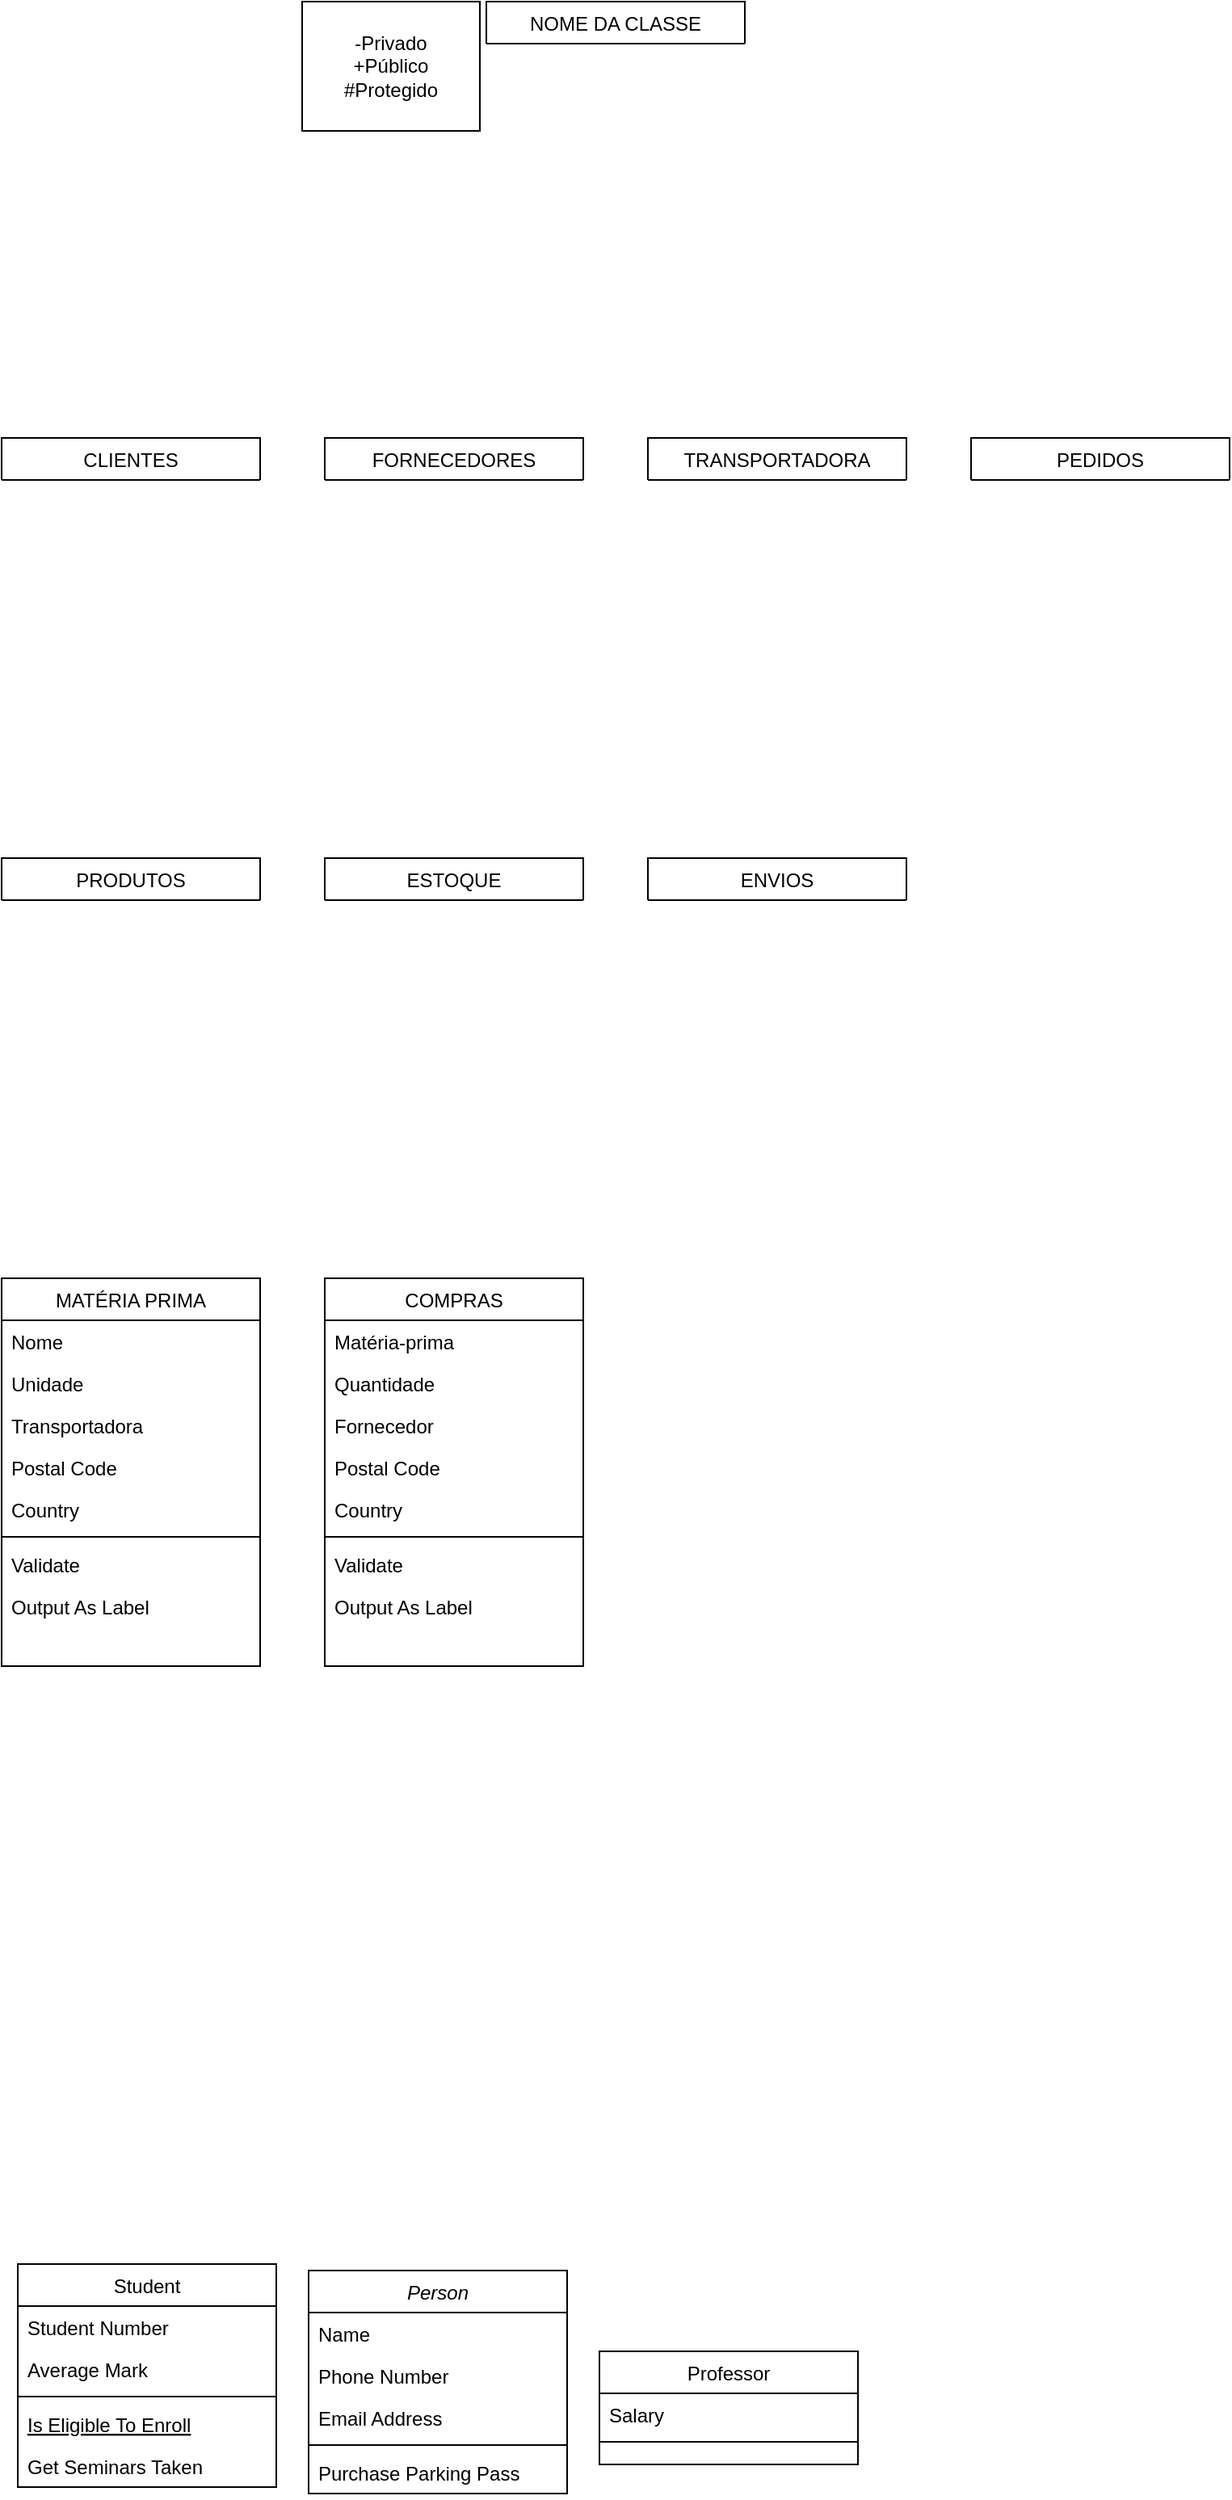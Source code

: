 <mxfile version="24.5.4" type="device">
  <diagram id="C5RBs43oDa-KdzZeNtuy" name="Page-1">
    <mxGraphModel dx="1687" dy="2089" grid="1" gridSize="10" guides="1" tooltips="1" connect="1" arrows="1" fold="1" page="1" pageScale="1" pageWidth="827" pageHeight="1169" math="0" shadow="0">
      <root>
        <mxCell id="WIyWlLk6GJQsqaUBKTNV-0" />
        <mxCell id="WIyWlLk6GJQsqaUBKTNV-1" parent="WIyWlLk6GJQsqaUBKTNV-0" />
        <mxCell id="zkfFHV4jXpPFQw0GAbJ--0" value="Person" style="swimlane;fontStyle=2;align=center;verticalAlign=top;childLayout=stackLayout;horizontal=1;startSize=26;horizontalStack=0;resizeParent=1;resizeLast=0;collapsible=1;marginBottom=0;rounded=0;shadow=0;strokeWidth=1;" parent="WIyWlLk6GJQsqaUBKTNV-1" vertex="1">
          <mxGeometry x="224" y="274" width="160" height="138" as="geometry">
            <mxRectangle x="230" y="140" width="160" height="26" as="alternateBounds" />
          </mxGeometry>
        </mxCell>
        <mxCell id="zkfFHV4jXpPFQw0GAbJ--1" value="Name" style="text;align=left;verticalAlign=top;spacingLeft=4;spacingRight=4;overflow=hidden;rotatable=0;points=[[0,0.5],[1,0.5]];portConstraint=eastwest;" parent="zkfFHV4jXpPFQw0GAbJ--0" vertex="1">
          <mxGeometry y="26" width="160" height="26" as="geometry" />
        </mxCell>
        <mxCell id="zkfFHV4jXpPFQw0GAbJ--2" value="Phone Number" style="text;align=left;verticalAlign=top;spacingLeft=4;spacingRight=4;overflow=hidden;rotatable=0;points=[[0,0.5],[1,0.5]];portConstraint=eastwest;rounded=0;shadow=0;html=0;" parent="zkfFHV4jXpPFQw0GAbJ--0" vertex="1">
          <mxGeometry y="52" width="160" height="26" as="geometry" />
        </mxCell>
        <mxCell id="zkfFHV4jXpPFQw0GAbJ--3" value="Email Address" style="text;align=left;verticalAlign=top;spacingLeft=4;spacingRight=4;overflow=hidden;rotatable=0;points=[[0,0.5],[1,0.5]];portConstraint=eastwest;rounded=0;shadow=0;html=0;" parent="zkfFHV4jXpPFQw0GAbJ--0" vertex="1">
          <mxGeometry y="78" width="160" height="26" as="geometry" />
        </mxCell>
        <mxCell id="zkfFHV4jXpPFQw0GAbJ--4" value="" style="line;html=1;strokeWidth=1;align=left;verticalAlign=middle;spacingTop=-1;spacingLeft=3;spacingRight=3;rotatable=0;labelPosition=right;points=[];portConstraint=eastwest;" parent="zkfFHV4jXpPFQw0GAbJ--0" vertex="1">
          <mxGeometry y="104" width="160" height="8" as="geometry" />
        </mxCell>
        <mxCell id="zkfFHV4jXpPFQw0GAbJ--5" value="Purchase Parking Pass" style="text;align=left;verticalAlign=top;spacingLeft=4;spacingRight=4;overflow=hidden;rotatable=0;points=[[0,0.5],[1,0.5]];portConstraint=eastwest;" parent="zkfFHV4jXpPFQw0GAbJ--0" vertex="1">
          <mxGeometry y="112" width="160" height="26" as="geometry" />
        </mxCell>
        <mxCell id="zkfFHV4jXpPFQw0GAbJ--6" value="Student" style="swimlane;fontStyle=0;align=center;verticalAlign=top;childLayout=stackLayout;horizontal=1;startSize=26;horizontalStack=0;resizeParent=1;resizeLast=0;collapsible=1;marginBottom=0;rounded=0;shadow=0;strokeWidth=1;" parent="WIyWlLk6GJQsqaUBKTNV-1" vertex="1">
          <mxGeometry x="44" y="270" width="160" height="138" as="geometry">
            <mxRectangle x="130" y="380" width="160" height="26" as="alternateBounds" />
          </mxGeometry>
        </mxCell>
        <mxCell id="zkfFHV4jXpPFQw0GAbJ--7" value="Student Number" style="text;align=left;verticalAlign=top;spacingLeft=4;spacingRight=4;overflow=hidden;rotatable=0;points=[[0,0.5],[1,0.5]];portConstraint=eastwest;" parent="zkfFHV4jXpPFQw0GAbJ--6" vertex="1">
          <mxGeometry y="26" width="160" height="26" as="geometry" />
        </mxCell>
        <mxCell id="zkfFHV4jXpPFQw0GAbJ--8" value="Average Mark" style="text;align=left;verticalAlign=top;spacingLeft=4;spacingRight=4;overflow=hidden;rotatable=0;points=[[0,0.5],[1,0.5]];portConstraint=eastwest;rounded=0;shadow=0;html=0;" parent="zkfFHV4jXpPFQw0GAbJ--6" vertex="1">
          <mxGeometry y="52" width="160" height="26" as="geometry" />
        </mxCell>
        <mxCell id="zkfFHV4jXpPFQw0GAbJ--9" value="" style="line;html=1;strokeWidth=1;align=left;verticalAlign=middle;spacingTop=-1;spacingLeft=3;spacingRight=3;rotatable=0;labelPosition=right;points=[];portConstraint=eastwest;" parent="zkfFHV4jXpPFQw0GAbJ--6" vertex="1">
          <mxGeometry y="78" width="160" height="8" as="geometry" />
        </mxCell>
        <mxCell id="zkfFHV4jXpPFQw0GAbJ--10" value="Is Eligible To Enroll" style="text;align=left;verticalAlign=top;spacingLeft=4;spacingRight=4;overflow=hidden;rotatable=0;points=[[0,0.5],[1,0.5]];portConstraint=eastwest;fontStyle=4" parent="zkfFHV4jXpPFQw0GAbJ--6" vertex="1">
          <mxGeometry y="86" width="160" height="26" as="geometry" />
        </mxCell>
        <mxCell id="zkfFHV4jXpPFQw0GAbJ--11" value="Get Seminars Taken" style="text;align=left;verticalAlign=top;spacingLeft=4;spacingRight=4;overflow=hidden;rotatable=0;points=[[0,0.5],[1,0.5]];portConstraint=eastwest;" parent="zkfFHV4jXpPFQw0GAbJ--6" vertex="1">
          <mxGeometry y="112" width="160" height="26" as="geometry" />
        </mxCell>
        <mxCell id="zkfFHV4jXpPFQw0GAbJ--13" value="Professor" style="swimlane;fontStyle=0;align=center;verticalAlign=top;childLayout=stackLayout;horizontal=1;startSize=26;horizontalStack=0;resizeParent=1;resizeLast=0;collapsible=1;marginBottom=0;rounded=0;shadow=0;strokeWidth=1;" parent="WIyWlLk6GJQsqaUBKTNV-1" vertex="1">
          <mxGeometry x="404" y="324" width="160" height="70" as="geometry">
            <mxRectangle x="340" y="380" width="170" height="26" as="alternateBounds" />
          </mxGeometry>
        </mxCell>
        <mxCell id="zkfFHV4jXpPFQw0GAbJ--14" value="Salary" style="text;align=left;verticalAlign=top;spacingLeft=4;spacingRight=4;overflow=hidden;rotatable=0;points=[[0,0.5],[1,0.5]];portConstraint=eastwest;" parent="zkfFHV4jXpPFQw0GAbJ--13" vertex="1">
          <mxGeometry y="26" width="160" height="26" as="geometry" />
        </mxCell>
        <mxCell id="zkfFHV4jXpPFQw0GAbJ--15" value="" style="line;html=1;strokeWidth=1;align=left;verticalAlign=middle;spacingTop=-1;spacingLeft=3;spacingRight=3;rotatable=0;labelPosition=right;points=[];portConstraint=eastwest;" parent="zkfFHV4jXpPFQw0GAbJ--13" vertex="1">
          <mxGeometry y="52" width="160" height="8" as="geometry" />
        </mxCell>
        <mxCell id="zkfFHV4jXpPFQw0GAbJ--17" value="CLIENTES" style="swimlane;fontStyle=0;align=center;verticalAlign=top;childLayout=stackLayout;horizontal=1;startSize=26;horizontalStack=0;resizeParent=1;resizeLast=0;collapsible=1;marginBottom=0;rounded=0;shadow=0;strokeWidth=1;" parent="WIyWlLk6GJQsqaUBKTNV-1" vertex="1" collapsed="1">
          <mxGeometry x="34" y="-860" width="160" height="26" as="geometry">
            <mxRectangle x="34" y="-860" width="160" height="240" as="alternateBounds" />
          </mxGeometry>
        </mxCell>
        <mxCell id="zkfFHV4jXpPFQw0GAbJ--18" value="+Nome" style="text;align=left;verticalAlign=top;spacingLeft=4;spacingRight=4;overflow=hidden;rotatable=0;points=[[0,0.5],[1,0.5]];portConstraint=eastwest;" parent="zkfFHV4jXpPFQw0GAbJ--17" vertex="1">
          <mxGeometry y="26" width="160" height="26" as="geometry" />
        </mxCell>
        <mxCell id="zkfFHV4jXpPFQw0GAbJ--19" value="-Telefone" style="text;align=left;verticalAlign=top;spacingLeft=4;spacingRight=4;overflow=hidden;rotatable=0;points=[[0,0.5],[1,0.5]];portConstraint=eastwest;rounded=0;shadow=0;html=0;" parent="zkfFHV4jXpPFQw0GAbJ--17" vertex="1">
          <mxGeometry y="52" width="160" height="26" as="geometry" />
        </mxCell>
        <mxCell id="zkfFHV4jXpPFQw0GAbJ--21" value="-Email" style="text;align=left;verticalAlign=top;spacingLeft=4;spacingRight=4;overflow=hidden;rotatable=0;points=[[0,0.5],[1,0.5]];portConstraint=eastwest;rounded=0;shadow=0;html=0;" parent="zkfFHV4jXpPFQw0GAbJ--17" vertex="1">
          <mxGeometry y="78" width="160" height="26" as="geometry" />
        </mxCell>
        <mxCell id="zkfFHV4jXpPFQw0GAbJ--22" value="Country" style="text;align=left;verticalAlign=top;spacingLeft=4;spacingRight=4;overflow=hidden;rotatable=0;points=[[0,0.5],[1,0.5]];portConstraint=eastwest;rounded=0;shadow=0;html=0;" parent="zkfFHV4jXpPFQw0GAbJ--17" vertex="1">
          <mxGeometry y="104" width="160" height="26" as="geometry" />
        </mxCell>
        <mxCell id="zkfFHV4jXpPFQw0GAbJ--23" value="" style="line;html=1;strokeWidth=1;align=left;verticalAlign=middle;spacingTop=-1;spacingLeft=3;spacingRight=3;rotatable=0;labelPosition=right;points=[];portConstraint=eastwest;" parent="zkfFHV4jXpPFQw0GAbJ--17" vertex="1">
          <mxGeometry y="130" width="160" height="8" as="geometry" />
        </mxCell>
        <mxCell id="zkfFHV4jXpPFQw0GAbJ--24" value="Validate" style="text;align=left;verticalAlign=top;spacingLeft=4;spacingRight=4;overflow=hidden;rotatable=0;points=[[0,0.5],[1,0.5]];portConstraint=eastwest;" parent="zkfFHV4jXpPFQw0GAbJ--17" vertex="1">
          <mxGeometry y="138" width="160" height="26" as="geometry" />
        </mxCell>
        <mxCell id="zkfFHV4jXpPFQw0GAbJ--25" value="Output As Label" style="text;align=left;verticalAlign=top;spacingLeft=4;spacingRight=4;overflow=hidden;rotatable=0;points=[[0,0.5],[1,0.5]];portConstraint=eastwest;" parent="zkfFHV4jXpPFQw0GAbJ--17" vertex="1">
          <mxGeometry y="164" width="160" height="26" as="geometry" />
        </mxCell>
        <mxCell id="bzeuxswG68OO9ZRUgIfh-0" value="FORNECEDORES" style="swimlane;fontStyle=0;align=center;verticalAlign=top;childLayout=stackLayout;horizontal=1;startSize=26;horizontalStack=0;resizeParent=1;resizeLast=0;collapsible=1;marginBottom=0;rounded=0;shadow=0;strokeWidth=1;" vertex="1" collapsed="1" parent="WIyWlLk6GJQsqaUBKTNV-1">
          <mxGeometry x="234" y="-860" width="160" height="26" as="geometry">
            <mxRectangle x="234" y="-860" width="160" height="240" as="alternateBounds" />
          </mxGeometry>
        </mxCell>
        <mxCell id="bzeuxswG68OO9ZRUgIfh-1" value="+Nome" style="text;align=left;verticalAlign=top;spacingLeft=4;spacingRight=4;overflow=hidden;rotatable=0;points=[[0,0.5],[1,0.5]];portConstraint=eastwest;" vertex="1" parent="bzeuxswG68OO9ZRUgIfh-0">
          <mxGeometry y="26" width="160" height="26" as="geometry" />
        </mxCell>
        <mxCell id="bzeuxswG68OO9ZRUgIfh-2" value="-Telefone" style="text;align=left;verticalAlign=top;spacingLeft=4;spacingRight=4;overflow=hidden;rotatable=0;points=[[0,0.5],[1,0.5]];portConstraint=eastwest;rounded=0;shadow=0;html=0;" vertex="1" parent="bzeuxswG68OO9ZRUgIfh-0">
          <mxGeometry y="52" width="160" height="26" as="geometry" />
        </mxCell>
        <mxCell id="bzeuxswG68OO9ZRUgIfh-3" value="+Email" style="text;align=left;verticalAlign=top;spacingLeft=4;spacingRight=4;overflow=hidden;rotatable=0;points=[[0,0.5],[1,0.5]];portConstraint=eastwest;rounded=0;shadow=0;html=0;" vertex="1" parent="bzeuxswG68OO9ZRUgIfh-0">
          <mxGeometry y="78" width="160" height="26" as="geometry" />
        </mxCell>
        <mxCell id="bzeuxswG68OO9ZRUgIfh-4" value="Postal Code" style="text;align=left;verticalAlign=top;spacingLeft=4;spacingRight=4;overflow=hidden;rotatable=0;points=[[0,0.5],[1,0.5]];portConstraint=eastwest;rounded=0;shadow=0;html=0;" vertex="1" parent="bzeuxswG68OO9ZRUgIfh-0">
          <mxGeometry y="104" width="160" height="26" as="geometry" />
        </mxCell>
        <mxCell id="bzeuxswG68OO9ZRUgIfh-5" value="Country" style="text;align=left;verticalAlign=top;spacingLeft=4;spacingRight=4;overflow=hidden;rotatable=0;points=[[0,0.5],[1,0.5]];portConstraint=eastwest;rounded=0;shadow=0;html=0;" vertex="1" parent="bzeuxswG68OO9ZRUgIfh-0">
          <mxGeometry y="130" width="160" height="26" as="geometry" />
        </mxCell>
        <mxCell id="bzeuxswG68OO9ZRUgIfh-6" value="" style="line;html=1;strokeWidth=1;align=left;verticalAlign=middle;spacingTop=-1;spacingLeft=3;spacingRight=3;rotatable=0;labelPosition=right;points=[];portConstraint=eastwest;" vertex="1" parent="bzeuxswG68OO9ZRUgIfh-0">
          <mxGeometry y="156" width="160" height="8" as="geometry" />
        </mxCell>
        <mxCell id="bzeuxswG68OO9ZRUgIfh-7" value="Validate" style="text;align=left;verticalAlign=top;spacingLeft=4;spacingRight=4;overflow=hidden;rotatable=0;points=[[0,0.5],[1,0.5]];portConstraint=eastwest;" vertex="1" parent="bzeuxswG68OO9ZRUgIfh-0">
          <mxGeometry y="164" width="160" height="26" as="geometry" />
        </mxCell>
        <mxCell id="bzeuxswG68OO9ZRUgIfh-8" value="Output As Label" style="text;align=left;verticalAlign=top;spacingLeft=4;spacingRight=4;overflow=hidden;rotatable=0;points=[[0,0.5],[1,0.5]];portConstraint=eastwest;" vertex="1" parent="bzeuxswG68OO9ZRUgIfh-0">
          <mxGeometry y="190" width="160" height="26" as="geometry" />
        </mxCell>
        <mxCell id="bzeuxswG68OO9ZRUgIfh-9" value="TRANSPORTADORA" style="swimlane;fontStyle=0;align=center;verticalAlign=top;childLayout=stackLayout;horizontal=1;startSize=26;horizontalStack=0;resizeParent=1;resizeLast=0;collapsible=1;marginBottom=0;rounded=0;shadow=0;strokeWidth=1;" vertex="1" collapsed="1" parent="WIyWlLk6GJQsqaUBKTNV-1">
          <mxGeometry x="434" y="-860" width="160" height="26" as="geometry">
            <mxRectangle x="434" y="-860" width="160" height="240" as="alternateBounds" />
          </mxGeometry>
        </mxCell>
        <mxCell id="bzeuxswG68OO9ZRUgIfh-10" value="+Nome" style="text;align=left;verticalAlign=top;spacingLeft=4;spacingRight=4;overflow=hidden;rotatable=0;points=[[0,0.5],[1,0.5]];portConstraint=eastwest;" vertex="1" parent="bzeuxswG68OO9ZRUgIfh-9">
          <mxGeometry y="26" width="160" height="26" as="geometry" />
        </mxCell>
        <mxCell id="bzeuxswG68OO9ZRUgIfh-11" value="Telefone" style="text;align=left;verticalAlign=top;spacingLeft=4;spacingRight=4;overflow=hidden;rotatable=0;points=[[0,0.5],[1,0.5]];portConstraint=eastwest;rounded=0;shadow=0;html=0;" vertex="1" parent="bzeuxswG68OO9ZRUgIfh-9">
          <mxGeometry y="52" width="160" height="26" as="geometry" />
        </mxCell>
        <mxCell id="bzeuxswG68OO9ZRUgIfh-12" value="State" style="text;align=left;verticalAlign=top;spacingLeft=4;spacingRight=4;overflow=hidden;rotatable=0;points=[[0,0.5],[1,0.5]];portConstraint=eastwest;rounded=0;shadow=0;html=0;" vertex="1" parent="bzeuxswG68OO9ZRUgIfh-9">
          <mxGeometry y="78" width="160" height="26" as="geometry" />
        </mxCell>
        <mxCell id="bzeuxswG68OO9ZRUgIfh-13" value="Postal Code" style="text;align=left;verticalAlign=top;spacingLeft=4;spacingRight=4;overflow=hidden;rotatable=0;points=[[0,0.5],[1,0.5]];portConstraint=eastwest;rounded=0;shadow=0;html=0;" vertex="1" parent="bzeuxswG68OO9ZRUgIfh-9">
          <mxGeometry y="104" width="160" height="26" as="geometry" />
        </mxCell>
        <mxCell id="bzeuxswG68OO9ZRUgIfh-14" value="Country" style="text;align=left;verticalAlign=top;spacingLeft=4;spacingRight=4;overflow=hidden;rotatable=0;points=[[0,0.5],[1,0.5]];portConstraint=eastwest;rounded=0;shadow=0;html=0;" vertex="1" parent="bzeuxswG68OO9ZRUgIfh-9">
          <mxGeometry y="130" width="160" height="26" as="geometry" />
        </mxCell>
        <mxCell id="bzeuxswG68OO9ZRUgIfh-15" value="" style="line;html=1;strokeWidth=1;align=left;verticalAlign=middle;spacingTop=-1;spacingLeft=3;spacingRight=3;rotatable=0;labelPosition=right;points=[];portConstraint=eastwest;" vertex="1" parent="bzeuxswG68OO9ZRUgIfh-9">
          <mxGeometry y="156" width="160" height="8" as="geometry" />
        </mxCell>
        <mxCell id="bzeuxswG68OO9ZRUgIfh-16" value="Validate" style="text;align=left;verticalAlign=top;spacingLeft=4;spacingRight=4;overflow=hidden;rotatable=0;points=[[0,0.5],[1,0.5]];portConstraint=eastwest;" vertex="1" parent="bzeuxswG68OO9ZRUgIfh-9">
          <mxGeometry y="164" width="160" height="26" as="geometry" />
        </mxCell>
        <mxCell id="bzeuxswG68OO9ZRUgIfh-17" value="Output As Label" style="text;align=left;verticalAlign=top;spacingLeft=4;spacingRight=4;overflow=hidden;rotatable=0;points=[[0,0.5],[1,0.5]];portConstraint=eastwest;" vertex="1" parent="bzeuxswG68OO9ZRUgIfh-9">
          <mxGeometry y="190" width="160" height="26" as="geometry" />
        </mxCell>
        <mxCell id="bzeuxswG68OO9ZRUgIfh-18" value="PEDIDOS" style="swimlane;fontStyle=0;align=center;verticalAlign=top;childLayout=stackLayout;horizontal=1;startSize=26;horizontalStack=0;resizeParent=1;resizeLast=0;collapsible=1;marginBottom=0;rounded=0;shadow=0;strokeWidth=1;" vertex="1" collapsed="1" parent="WIyWlLk6GJQsqaUBKTNV-1">
          <mxGeometry x="634" y="-860" width="160" height="26" as="geometry">
            <mxRectangle x="634" y="-860" width="160" height="300" as="alternateBounds" />
          </mxGeometry>
        </mxCell>
        <mxCell id="bzeuxswG68OO9ZRUgIfh-19" value="Código do cliente" style="text;align=left;verticalAlign=top;spacingLeft=4;spacingRight=4;overflow=hidden;rotatable=0;points=[[0,0.5],[1,0.5]];portConstraint=eastwest;" vertex="1" parent="bzeuxswG68OO9ZRUgIfh-18">
          <mxGeometry y="26" width="160" height="26" as="geometry" />
        </mxCell>
        <mxCell id="bzeuxswG68OO9ZRUgIfh-20" value="Quantidade" style="text;align=left;verticalAlign=top;spacingLeft=4;spacingRight=4;overflow=hidden;rotatable=0;points=[[0,0.5],[1,0.5]];portConstraint=eastwest;rounded=0;shadow=0;html=0;" vertex="1" parent="bzeuxswG68OO9ZRUgIfh-18">
          <mxGeometry y="52" width="160" height="26" as="geometry" />
        </mxCell>
        <mxCell id="bzeuxswG68OO9ZRUgIfh-21" value="Frete" style="text;align=left;verticalAlign=top;spacingLeft=4;spacingRight=4;overflow=hidden;rotatable=0;points=[[0,0.5],[1,0.5]];portConstraint=eastwest;rounded=0;shadow=0;html=0;" vertex="1" parent="bzeuxswG68OO9ZRUgIfh-18">
          <mxGeometry y="78" width="160" height="26" as="geometry" />
        </mxCell>
        <mxCell id="bzeuxswG68OO9ZRUgIfh-22" value="Desconto" style="text;align=left;verticalAlign=top;spacingLeft=4;spacingRight=4;overflow=hidden;rotatable=0;points=[[0,0.5],[1,0.5]];portConstraint=eastwest;rounded=0;shadow=0;html=0;" vertex="1" parent="bzeuxswG68OO9ZRUgIfh-18">
          <mxGeometry y="104" width="160" height="26" as="geometry" />
        </mxCell>
        <mxCell id="bzeuxswG68OO9ZRUgIfh-23" value="Total" style="text;align=left;verticalAlign=top;spacingLeft=4;spacingRight=4;overflow=hidden;rotatable=0;points=[[0,0.5],[1,0.5]];portConstraint=eastwest;rounded=0;shadow=0;html=0;" vertex="1" parent="bzeuxswG68OO9ZRUgIfh-18">
          <mxGeometry y="130" width="160" height="26" as="geometry" />
        </mxCell>
        <mxCell id="bzeuxswG68OO9ZRUgIfh-81" value="Prazo" style="text;align=left;verticalAlign=top;spacingLeft=4;spacingRight=4;overflow=hidden;rotatable=0;points=[[0,0.5],[1,0.5]];portConstraint=eastwest;rounded=0;shadow=0;html=0;" vertex="1" parent="bzeuxswG68OO9ZRUgIfh-18">
          <mxGeometry y="156" width="160" height="26" as="geometry" />
        </mxCell>
        <mxCell id="bzeuxswG68OO9ZRUgIfh-24" value="" style="line;html=1;strokeWidth=1;align=left;verticalAlign=middle;spacingTop=-1;spacingLeft=3;spacingRight=3;rotatable=0;labelPosition=right;points=[];portConstraint=eastwest;" vertex="1" parent="bzeuxswG68OO9ZRUgIfh-18">
          <mxGeometry y="182" width="160" height="8" as="geometry" />
        </mxCell>
        <mxCell id="bzeuxswG68OO9ZRUgIfh-25" value="Validate" style="text;align=left;verticalAlign=top;spacingLeft=4;spacingRight=4;overflow=hidden;rotatable=0;points=[[0,0.5],[1,0.5]];portConstraint=eastwest;" vertex="1" parent="bzeuxswG68OO9ZRUgIfh-18">
          <mxGeometry y="190" width="160" height="26" as="geometry" />
        </mxCell>
        <mxCell id="bzeuxswG68OO9ZRUgIfh-26" value="Output As Label" style="text;align=left;verticalAlign=top;spacingLeft=4;spacingRight=4;overflow=hidden;rotatable=0;points=[[0,0.5],[1,0.5]];portConstraint=eastwest;" vertex="1" parent="bzeuxswG68OO9ZRUgIfh-18">
          <mxGeometry y="216" width="160" height="26" as="geometry" />
        </mxCell>
        <mxCell id="bzeuxswG68OO9ZRUgIfh-27" value="PRODUTOS" style="swimlane;fontStyle=0;align=center;verticalAlign=top;childLayout=stackLayout;horizontal=1;startSize=26;horizontalStack=0;resizeParent=1;resizeLast=0;collapsible=1;marginBottom=0;rounded=0;shadow=0;strokeWidth=1;" vertex="1" collapsed="1" parent="WIyWlLk6GJQsqaUBKTNV-1">
          <mxGeometry x="34" y="-600" width="160" height="26" as="geometry">
            <mxRectangle x="34" y="-600" width="160" height="240" as="alternateBounds" />
          </mxGeometry>
        </mxCell>
        <mxCell id="bzeuxswG68OO9ZRUgIfh-28" value="Nome" style="text;align=left;verticalAlign=top;spacingLeft=4;spacingRight=4;overflow=hidden;rotatable=0;points=[[0,0.5],[1,0.5]];portConstraint=eastwest;" vertex="1" parent="bzeuxswG68OO9ZRUgIfh-27">
          <mxGeometry y="26" width="160" height="26" as="geometry" />
        </mxCell>
        <mxCell id="bzeuxswG68OO9ZRUgIfh-29" value="Custo" style="text;align=left;verticalAlign=top;spacingLeft=4;spacingRight=4;overflow=hidden;rotatable=0;points=[[0,0.5],[1,0.5]];portConstraint=eastwest;rounded=0;shadow=0;html=0;" vertex="1" parent="bzeuxswG68OO9ZRUgIfh-27">
          <mxGeometry y="52" width="160" height="26" as="geometry" />
        </mxCell>
        <mxCell id="bzeuxswG68OO9ZRUgIfh-30" value="Valor" style="text;align=left;verticalAlign=top;spacingLeft=4;spacingRight=4;overflow=hidden;rotatable=0;points=[[0,0.5],[1,0.5]];portConstraint=eastwest;rounded=0;shadow=0;html=0;" vertex="1" parent="bzeuxswG68OO9ZRUgIfh-27">
          <mxGeometry y="78" width="160" height="26" as="geometry" />
        </mxCell>
        <mxCell id="bzeuxswG68OO9ZRUgIfh-31" value="Tempo de prudução" style="text;align=left;verticalAlign=top;spacingLeft=4;spacingRight=4;overflow=hidden;rotatable=0;points=[[0,0.5],[1,0.5]];portConstraint=eastwest;rounded=0;shadow=0;html=0;" vertex="1" parent="bzeuxswG68OO9ZRUgIfh-27">
          <mxGeometry y="104" width="160" height="26" as="geometry" />
        </mxCell>
        <mxCell id="bzeuxswG68OO9ZRUgIfh-32" value="Country" style="text;align=left;verticalAlign=top;spacingLeft=4;spacingRight=4;overflow=hidden;rotatable=0;points=[[0,0.5],[1,0.5]];portConstraint=eastwest;rounded=0;shadow=0;html=0;" vertex="1" parent="bzeuxswG68OO9ZRUgIfh-27">
          <mxGeometry y="130" width="160" height="26" as="geometry" />
        </mxCell>
        <mxCell id="bzeuxswG68OO9ZRUgIfh-33" value="" style="line;html=1;strokeWidth=1;align=left;verticalAlign=middle;spacingTop=-1;spacingLeft=3;spacingRight=3;rotatable=0;labelPosition=right;points=[];portConstraint=eastwest;" vertex="1" parent="bzeuxswG68OO9ZRUgIfh-27">
          <mxGeometry y="156" width="160" height="8" as="geometry" />
        </mxCell>
        <mxCell id="bzeuxswG68OO9ZRUgIfh-34" value="Validate" style="text;align=left;verticalAlign=top;spacingLeft=4;spacingRight=4;overflow=hidden;rotatable=0;points=[[0,0.5],[1,0.5]];portConstraint=eastwest;" vertex="1" parent="bzeuxswG68OO9ZRUgIfh-27">
          <mxGeometry y="164" width="160" height="26" as="geometry" />
        </mxCell>
        <mxCell id="bzeuxswG68OO9ZRUgIfh-35" value="Output As Label" style="text;align=left;verticalAlign=top;spacingLeft=4;spacingRight=4;overflow=hidden;rotatable=0;points=[[0,0.5],[1,0.5]];portConstraint=eastwest;" vertex="1" parent="bzeuxswG68OO9ZRUgIfh-27">
          <mxGeometry y="190" width="160" height="26" as="geometry" />
        </mxCell>
        <mxCell id="bzeuxswG68OO9ZRUgIfh-36" value="NOME DA CLASSE" style="swimlane;fontStyle=0;align=center;verticalAlign=top;childLayout=stackLayout;horizontal=1;startSize=26;horizontalStack=0;resizeParent=1;resizeLast=0;collapsible=1;marginBottom=0;rounded=0;shadow=0;strokeWidth=1;" vertex="1" collapsed="1" parent="WIyWlLk6GJQsqaUBKTNV-1">
          <mxGeometry x="334" y="-1130" width="160" height="26" as="geometry">
            <mxRectangle x="334" y="-1130" width="160" height="240" as="alternateBounds" />
          </mxGeometry>
        </mxCell>
        <mxCell id="bzeuxswG68OO9ZRUgIfh-37" value="Atributos:" style="text;align=left;verticalAlign=top;spacingLeft=4;spacingRight=4;overflow=hidden;rotatable=0;points=[[0,0.5],[1,0.5]];portConstraint=eastwest;" vertex="1" parent="bzeuxswG68OO9ZRUgIfh-36">
          <mxGeometry y="26" width="160" height="74" as="geometry" />
        </mxCell>
        <mxCell id="bzeuxswG68OO9ZRUgIfh-42" value="" style="line;html=1;strokeWidth=1;align=left;verticalAlign=middle;spacingTop=-1;spacingLeft=3;spacingRight=3;rotatable=0;labelPosition=right;points=[];portConstraint=eastwest;" vertex="1" parent="bzeuxswG68OO9ZRUgIfh-36">
          <mxGeometry y="100" width="160" height="8" as="geometry" />
        </mxCell>
        <mxCell id="bzeuxswG68OO9ZRUgIfh-43" value="Métodos:" style="text;align=left;verticalAlign=top;spacingLeft=4;spacingRight=4;overflow=hidden;rotatable=0;points=[[0,0.5],[1,0.5]];portConstraint=eastwest;" vertex="1" parent="bzeuxswG68OO9ZRUgIfh-36">
          <mxGeometry y="108" width="160" height="26" as="geometry" />
        </mxCell>
        <mxCell id="bzeuxswG68OO9ZRUgIfh-45" value="ESTOQUE" style="swimlane;fontStyle=0;align=center;verticalAlign=top;childLayout=stackLayout;horizontal=1;startSize=26;horizontalStack=0;resizeParent=1;resizeLast=0;collapsible=1;marginBottom=0;rounded=0;shadow=0;strokeWidth=1;" vertex="1" collapsed="1" parent="WIyWlLk6GJQsqaUBKTNV-1">
          <mxGeometry x="234" y="-600" width="160" height="26" as="geometry">
            <mxRectangle x="234" y="-600" width="160" height="240" as="alternateBounds" />
          </mxGeometry>
        </mxCell>
        <mxCell id="bzeuxswG68OO9ZRUgIfh-46" value="Produto" style="text;align=left;verticalAlign=top;spacingLeft=4;spacingRight=4;overflow=hidden;rotatable=0;points=[[0,0.5],[1,0.5]];portConstraint=eastwest;" vertex="1" parent="bzeuxswG68OO9ZRUgIfh-45">
          <mxGeometry y="26" width="160" height="26" as="geometry" />
        </mxCell>
        <mxCell id="bzeuxswG68OO9ZRUgIfh-47" value="Quantidade" style="text;align=left;verticalAlign=top;spacingLeft=4;spacingRight=4;overflow=hidden;rotatable=0;points=[[0,0.5],[1,0.5]];portConstraint=eastwest;rounded=0;shadow=0;html=0;" vertex="1" parent="bzeuxswG68OO9ZRUgIfh-45">
          <mxGeometry y="52" width="160" height="26" as="geometry" />
        </mxCell>
        <mxCell id="bzeuxswG68OO9ZRUgIfh-48" value="Fornecedor" style="text;align=left;verticalAlign=top;spacingLeft=4;spacingRight=4;overflow=hidden;rotatable=0;points=[[0,0.5],[1,0.5]];portConstraint=eastwest;rounded=0;shadow=0;html=0;" vertex="1" parent="bzeuxswG68OO9ZRUgIfh-45">
          <mxGeometry y="78" width="160" height="26" as="geometry" />
        </mxCell>
        <mxCell id="bzeuxswG68OO9ZRUgIfh-49" value="Postal Code" style="text;align=left;verticalAlign=top;spacingLeft=4;spacingRight=4;overflow=hidden;rotatable=0;points=[[0,0.5],[1,0.5]];portConstraint=eastwest;rounded=0;shadow=0;html=0;" vertex="1" parent="bzeuxswG68OO9ZRUgIfh-45">
          <mxGeometry y="104" width="160" height="26" as="geometry" />
        </mxCell>
        <mxCell id="bzeuxswG68OO9ZRUgIfh-50" value="Country" style="text;align=left;verticalAlign=top;spacingLeft=4;spacingRight=4;overflow=hidden;rotatable=0;points=[[0,0.5],[1,0.5]];portConstraint=eastwest;rounded=0;shadow=0;html=0;" vertex="1" parent="bzeuxswG68OO9ZRUgIfh-45">
          <mxGeometry y="130" width="160" height="26" as="geometry" />
        </mxCell>
        <mxCell id="bzeuxswG68OO9ZRUgIfh-51" value="" style="line;html=1;strokeWidth=1;align=left;verticalAlign=middle;spacingTop=-1;spacingLeft=3;spacingRight=3;rotatable=0;labelPosition=right;points=[];portConstraint=eastwest;" vertex="1" parent="bzeuxswG68OO9ZRUgIfh-45">
          <mxGeometry y="156" width="160" height="8" as="geometry" />
        </mxCell>
        <mxCell id="bzeuxswG68OO9ZRUgIfh-52" value="Validate" style="text;align=left;verticalAlign=top;spacingLeft=4;spacingRight=4;overflow=hidden;rotatable=0;points=[[0,0.5],[1,0.5]];portConstraint=eastwest;" vertex="1" parent="bzeuxswG68OO9ZRUgIfh-45">
          <mxGeometry y="164" width="160" height="26" as="geometry" />
        </mxCell>
        <mxCell id="bzeuxswG68OO9ZRUgIfh-53" value="Output As Label" style="text;align=left;verticalAlign=top;spacingLeft=4;spacingRight=4;overflow=hidden;rotatable=0;points=[[0,0.5],[1,0.5]];portConstraint=eastwest;" vertex="1" parent="bzeuxswG68OO9ZRUgIfh-45">
          <mxGeometry y="190" width="160" height="26" as="geometry" />
        </mxCell>
        <mxCell id="bzeuxswG68OO9ZRUgIfh-54" value="ENVIOS" style="swimlane;fontStyle=0;align=center;verticalAlign=top;childLayout=stackLayout;horizontal=1;startSize=26;horizontalStack=0;resizeParent=1;resizeLast=0;collapsible=1;marginBottom=0;rounded=0;shadow=0;strokeWidth=1;" vertex="1" collapsed="1" parent="WIyWlLk6GJQsqaUBKTNV-1">
          <mxGeometry x="434" y="-600" width="160" height="26" as="geometry">
            <mxRectangle x="434" y="-600" width="160" height="240" as="alternateBounds" />
          </mxGeometry>
        </mxCell>
        <mxCell id="bzeuxswG68OO9ZRUgIfh-55" value="Matéria-prima" style="text;align=left;verticalAlign=top;spacingLeft=4;spacingRight=4;overflow=hidden;rotatable=0;points=[[0,0.5],[1,0.5]];portConstraint=eastwest;" vertex="1" parent="bzeuxswG68OO9ZRUgIfh-54">
          <mxGeometry y="26" width="160" height="26" as="geometry" />
        </mxCell>
        <mxCell id="bzeuxswG68OO9ZRUgIfh-56" value="Quantidade" style="text;align=left;verticalAlign=top;spacingLeft=4;spacingRight=4;overflow=hidden;rotatable=0;points=[[0,0.5],[1,0.5]];portConstraint=eastwest;rounded=0;shadow=0;html=0;" vertex="1" parent="bzeuxswG68OO9ZRUgIfh-54">
          <mxGeometry y="52" width="160" height="26" as="geometry" />
        </mxCell>
        <mxCell id="bzeuxswG68OO9ZRUgIfh-57" value="Fornecedor" style="text;align=left;verticalAlign=top;spacingLeft=4;spacingRight=4;overflow=hidden;rotatable=0;points=[[0,0.5],[1,0.5]];portConstraint=eastwest;rounded=0;shadow=0;html=0;" vertex="1" parent="bzeuxswG68OO9ZRUgIfh-54">
          <mxGeometry y="78" width="160" height="26" as="geometry" />
        </mxCell>
        <mxCell id="bzeuxswG68OO9ZRUgIfh-58" value="Postal Code" style="text;align=left;verticalAlign=top;spacingLeft=4;spacingRight=4;overflow=hidden;rotatable=0;points=[[0,0.5],[1,0.5]];portConstraint=eastwest;rounded=0;shadow=0;html=0;" vertex="1" parent="bzeuxswG68OO9ZRUgIfh-54">
          <mxGeometry y="104" width="160" height="26" as="geometry" />
        </mxCell>
        <mxCell id="bzeuxswG68OO9ZRUgIfh-59" value="Country" style="text;align=left;verticalAlign=top;spacingLeft=4;spacingRight=4;overflow=hidden;rotatable=0;points=[[0,0.5],[1,0.5]];portConstraint=eastwest;rounded=0;shadow=0;html=0;" vertex="1" parent="bzeuxswG68OO9ZRUgIfh-54">
          <mxGeometry y="130" width="160" height="26" as="geometry" />
        </mxCell>
        <mxCell id="bzeuxswG68OO9ZRUgIfh-60" value="" style="line;html=1;strokeWidth=1;align=left;verticalAlign=middle;spacingTop=-1;spacingLeft=3;spacingRight=3;rotatable=0;labelPosition=right;points=[];portConstraint=eastwest;" vertex="1" parent="bzeuxswG68OO9ZRUgIfh-54">
          <mxGeometry y="156" width="160" height="8" as="geometry" />
        </mxCell>
        <mxCell id="bzeuxswG68OO9ZRUgIfh-61" value="Validate" style="text;align=left;verticalAlign=top;spacingLeft=4;spacingRight=4;overflow=hidden;rotatable=0;points=[[0,0.5],[1,0.5]];portConstraint=eastwest;" vertex="1" parent="bzeuxswG68OO9ZRUgIfh-54">
          <mxGeometry y="164" width="160" height="26" as="geometry" />
        </mxCell>
        <mxCell id="bzeuxswG68OO9ZRUgIfh-62" value="Output As Label" style="text;align=left;verticalAlign=top;spacingLeft=4;spacingRight=4;overflow=hidden;rotatable=0;points=[[0,0.5],[1,0.5]];portConstraint=eastwest;" vertex="1" parent="bzeuxswG68OO9ZRUgIfh-54">
          <mxGeometry y="190" width="160" height="26" as="geometry" />
        </mxCell>
        <mxCell id="bzeuxswG68OO9ZRUgIfh-63" value="COMPRAS" style="swimlane;fontStyle=0;align=center;verticalAlign=top;childLayout=stackLayout;horizontal=1;startSize=26;horizontalStack=0;resizeParent=1;resizeLast=0;collapsible=1;marginBottom=0;rounded=0;shadow=0;strokeWidth=1;" vertex="1" parent="WIyWlLk6GJQsqaUBKTNV-1">
          <mxGeometry x="234" y="-340" width="160" height="240" as="geometry">
            <mxRectangle x="550" y="140" width="160" height="26" as="alternateBounds" />
          </mxGeometry>
        </mxCell>
        <mxCell id="bzeuxswG68OO9ZRUgIfh-64" value="Matéria-prima" style="text;align=left;verticalAlign=top;spacingLeft=4;spacingRight=4;overflow=hidden;rotatable=0;points=[[0,0.5],[1,0.5]];portConstraint=eastwest;" vertex="1" parent="bzeuxswG68OO9ZRUgIfh-63">
          <mxGeometry y="26" width="160" height="26" as="geometry" />
        </mxCell>
        <mxCell id="bzeuxswG68OO9ZRUgIfh-65" value="Quantidade" style="text;align=left;verticalAlign=top;spacingLeft=4;spacingRight=4;overflow=hidden;rotatable=0;points=[[0,0.5],[1,0.5]];portConstraint=eastwest;rounded=0;shadow=0;html=0;" vertex="1" parent="bzeuxswG68OO9ZRUgIfh-63">
          <mxGeometry y="52" width="160" height="26" as="geometry" />
        </mxCell>
        <mxCell id="bzeuxswG68OO9ZRUgIfh-66" value="Fornecedor" style="text;align=left;verticalAlign=top;spacingLeft=4;spacingRight=4;overflow=hidden;rotatable=0;points=[[0,0.5],[1,0.5]];portConstraint=eastwest;rounded=0;shadow=0;html=0;" vertex="1" parent="bzeuxswG68OO9ZRUgIfh-63">
          <mxGeometry y="78" width="160" height="26" as="geometry" />
        </mxCell>
        <mxCell id="bzeuxswG68OO9ZRUgIfh-67" value="Postal Code" style="text;align=left;verticalAlign=top;spacingLeft=4;spacingRight=4;overflow=hidden;rotatable=0;points=[[0,0.5],[1,0.5]];portConstraint=eastwest;rounded=0;shadow=0;html=0;" vertex="1" parent="bzeuxswG68OO9ZRUgIfh-63">
          <mxGeometry y="104" width="160" height="26" as="geometry" />
        </mxCell>
        <mxCell id="bzeuxswG68OO9ZRUgIfh-68" value="Country" style="text;align=left;verticalAlign=top;spacingLeft=4;spacingRight=4;overflow=hidden;rotatable=0;points=[[0,0.5],[1,0.5]];portConstraint=eastwest;rounded=0;shadow=0;html=0;" vertex="1" parent="bzeuxswG68OO9ZRUgIfh-63">
          <mxGeometry y="130" width="160" height="26" as="geometry" />
        </mxCell>
        <mxCell id="bzeuxswG68OO9ZRUgIfh-69" value="" style="line;html=1;strokeWidth=1;align=left;verticalAlign=middle;spacingTop=-1;spacingLeft=3;spacingRight=3;rotatable=0;labelPosition=right;points=[];portConstraint=eastwest;" vertex="1" parent="bzeuxswG68OO9ZRUgIfh-63">
          <mxGeometry y="156" width="160" height="8" as="geometry" />
        </mxCell>
        <mxCell id="bzeuxswG68OO9ZRUgIfh-70" value="Validate" style="text;align=left;verticalAlign=top;spacingLeft=4;spacingRight=4;overflow=hidden;rotatable=0;points=[[0,0.5],[1,0.5]];portConstraint=eastwest;" vertex="1" parent="bzeuxswG68OO9ZRUgIfh-63">
          <mxGeometry y="164" width="160" height="26" as="geometry" />
        </mxCell>
        <mxCell id="bzeuxswG68OO9ZRUgIfh-71" value="Output As Label" style="text;align=left;verticalAlign=top;spacingLeft=4;spacingRight=4;overflow=hidden;rotatable=0;points=[[0,0.5],[1,0.5]];portConstraint=eastwest;" vertex="1" parent="bzeuxswG68OO9ZRUgIfh-63">
          <mxGeometry y="190" width="160" height="26" as="geometry" />
        </mxCell>
        <mxCell id="bzeuxswG68OO9ZRUgIfh-72" value="MATÉRIA PRIMA" style="swimlane;fontStyle=0;align=center;verticalAlign=top;childLayout=stackLayout;horizontal=1;startSize=26;horizontalStack=0;resizeParent=1;resizeLast=0;collapsible=1;marginBottom=0;rounded=0;shadow=0;strokeWidth=1;" vertex="1" parent="WIyWlLk6GJQsqaUBKTNV-1">
          <mxGeometry x="34" y="-340" width="160" height="240" as="geometry">
            <mxRectangle x="550" y="140" width="160" height="26" as="alternateBounds" />
          </mxGeometry>
        </mxCell>
        <mxCell id="bzeuxswG68OO9ZRUgIfh-73" value="Nome" style="text;align=left;verticalAlign=top;spacingLeft=4;spacingRight=4;overflow=hidden;rotatable=0;points=[[0,0.5],[1,0.5]];portConstraint=eastwest;" vertex="1" parent="bzeuxswG68OO9ZRUgIfh-72">
          <mxGeometry y="26" width="160" height="26" as="geometry" />
        </mxCell>
        <mxCell id="bzeuxswG68OO9ZRUgIfh-74" value="Unidade" style="text;align=left;verticalAlign=top;spacingLeft=4;spacingRight=4;overflow=hidden;rotatable=0;points=[[0,0.5],[1,0.5]];portConstraint=eastwest;rounded=0;shadow=0;html=0;" vertex="1" parent="bzeuxswG68OO9ZRUgIfh-72">
          <mxGeometry y="52" width="160" height="26" as="geometry" />
        </mxCell>
        <mxCell id="bzeuxswG68OO9ZRUgIfh-75" value="Transportadora" style="text;align=left;verticalAlign=top;spacingLeft=4;spacingRight=4;overflow=hidden;rotatable=0;points=[[0,0.5],[1,0.5]];portConstraint=eastwest;rounded=0;shadow=0;html=0;" vertex="1" parent="bzeuxswG68OO9ZRUgIfh-72">
          <mxGeometry y="78" width="160" height="26" as="geometry" />
        </mxCell>
        <mxCell id="bzeuxswG68OO9ZRUgIfh-76" value="Postal Code" style="text;align=left;verticalAlign=top;spacingLeft=4;spacingRight=4;overflow=hidden;rotatable=0;points=[[0,0.5],[1,0.5]];portConstraint=eastwest;rounded=0;shadow=0;html=0;" vertex="1" parent="bzeuxswG68OO9ZRUgIfh-72">
          <mxGeometry y="104" width="160" height="26" as="geometry" />
        </mxCell>
        <mxCell id="bzeuxswG68OO9ZRUgIfh-77" value="Country" style="text;align=left;verticalAlign=top;spacingLeft=4;spacingRight=4;overflow=hidden;rotatable=0;points=[[0,0.5],[1,0.5]];portConstraint=eastwest;rounded=0;shadow=0;html=0;" vertex="1" parent="bzeuxswG68OO9ZRUgIfh-72">
          <mxGeometry y="130" width="160" height="26" as="geometry" />
        </mxCell>
        <mxCell id="bzeuxswG68OO9ZRUgIfh-78" value="" style="line;html=1;strokeWidth=1;align=left;verticalAlign=middle;spacingTop=-1;spacingLeft=3;spacingRight=3;rotatable=0;labelPosition=right;points=[];portConstraint=eastwest;" vertex="1" parent="bzeuxswG68OO9ZRUgIfh-72">
          <mxGeometry y="156" width="160" height="8" as="geometry" />
        </mxCell>
        <mxCell id="bzeuxswG68OO9ZRUgIfh-79" value="Validate" style="text;align=left;verticalAlign=top;spacingLeft=4;spacingRight=4;overflow=hidden;rotatable=0;points=[[0,0.5],[1,0.5]];portConstraint=eastwest;" vertex="1" parent="bzeuxswG68OO9ZRUgIfh-72">
          <mxGeometry y="164" width="160" height="26" as="geometry" />
        </mxCell>
        <mxCell id="bzeuxswG68OO9ZRUgIfh-80" value="Output As Label" style="text;align=left;verticalAlign=top;spacingLeft=4;spacingRight=4;overflow=hidden;rotatable=0;points=[[0,0.5],[1,0.5]];portConstraint=eastwest;" vertex="1" parent="bzeuxswG68OO9ZRUgIfh-72">
          <mxGeometry y="190" width="160" height="26" as="geometry" />
        </mxCell>
        <mxCell id="bzeuxswG68OO9ZRUgIfh-82" value="&lt;div&gt;-Privado&lt;/div&gt;&lt;div&gt;+Público&lt;br&gt;&lt;/div&gt;&lt;div&gt;#Protegido&lt;/div&gt;" style="html=1;whiteSpace=wrap;" vertex="1" parent="WIyWlLk6GJQsqaUBKTNV-1">
          <mxGeometry x="220" y="-1130" width="110" height="80" as="geometry" />
        </mxCell>
      </root>
    </mxGraphModel>
  </diagram>
</mxfile>
